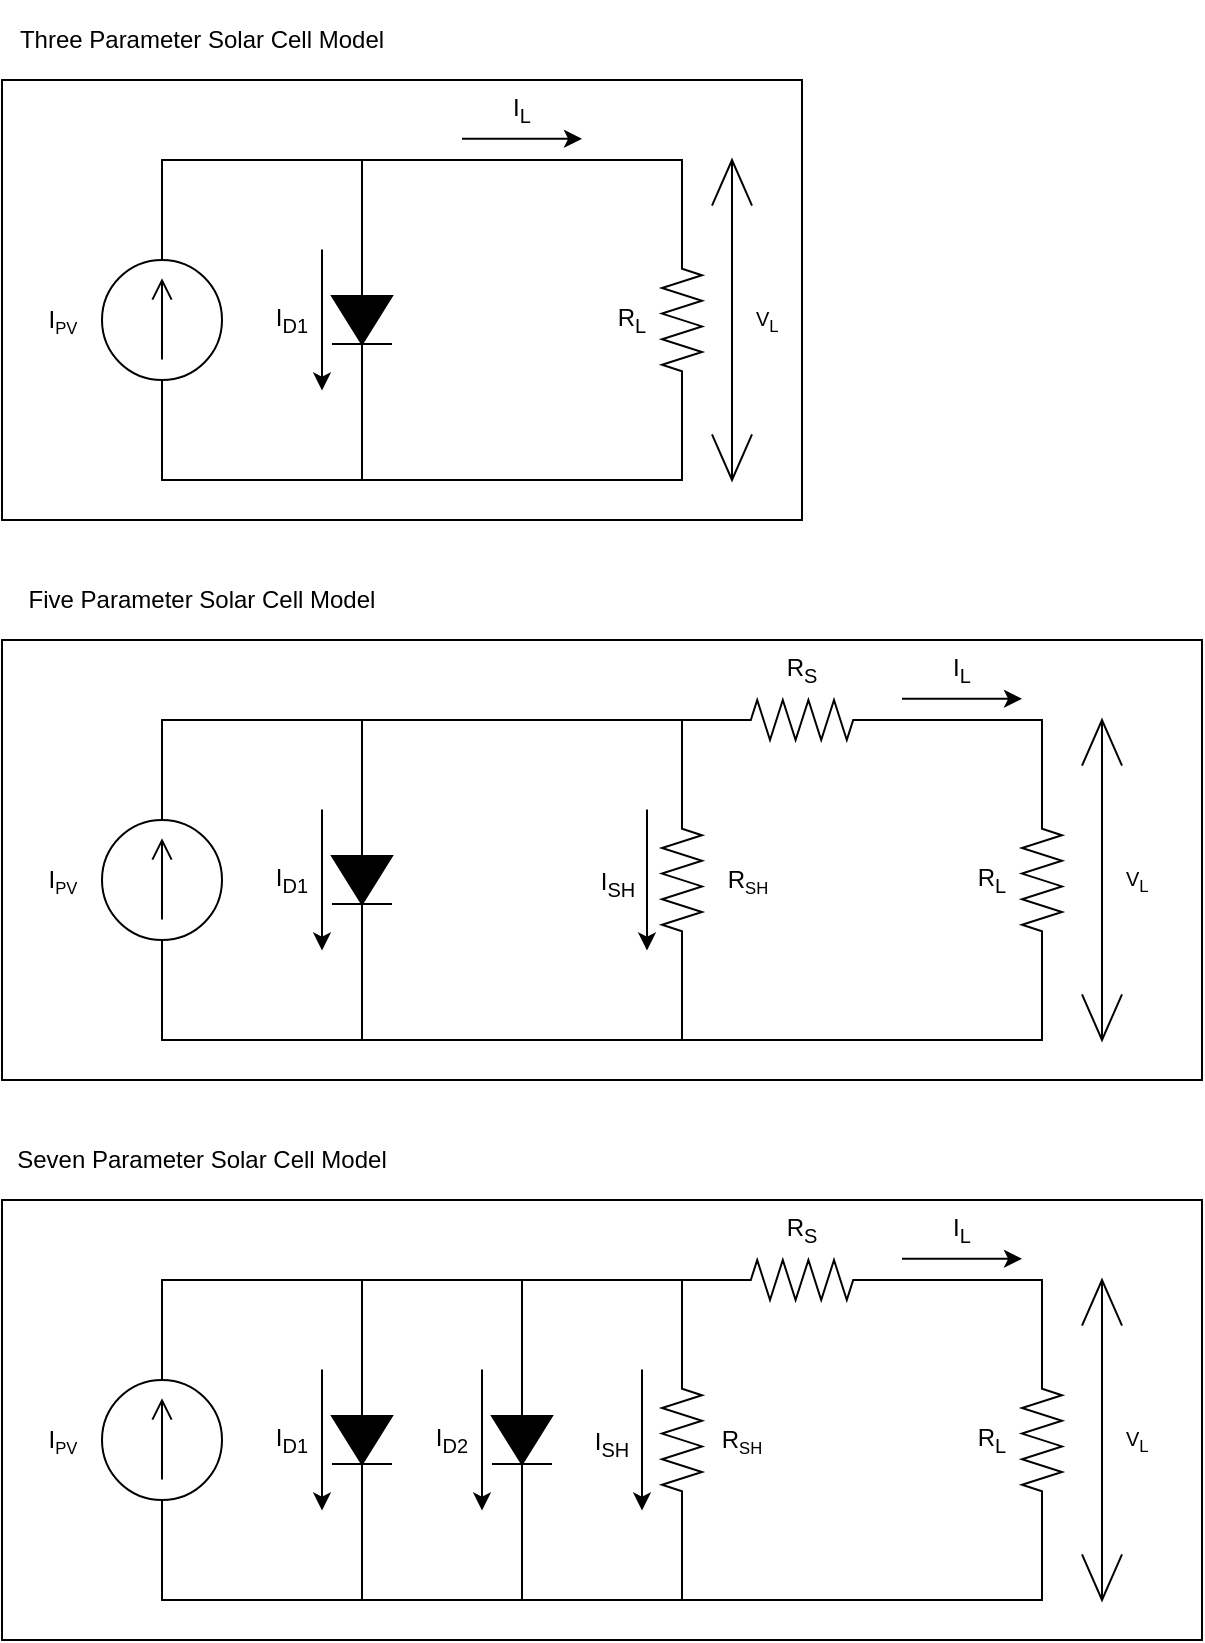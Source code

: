 <mxfile version="20.3.0" type="device"><diagram id="jPNbjTn1lmwwjjFDtgKi" name="Page-1"><mxGraphModel dx="1146" dy="624" grid="1" gridSize="10" guides="1" tooltips="1" connect="1" arrows="1" fold="1" page="1" pageScale="1" pageWidth="850" pageHeight="1100" math="0" shadow="0"><root><mxCell id="0"/><mxCell id="1" parent="0"/><mxCell id="UQNSbF_TdOX-Ux0vQdqU-80" value="" style="rounded=0;whiteSpace=wrap;html=1;" parent="1" vertex="1"><mxGeometry x="40" y="680" width="600" height="220" as="geometry"/></mxCell><mxCell id="UQNSbF_TdOX-Ux0vQdqU-77" value="" style="rounded=0;whiteSpace=wrap;html=1;" parent="1" vertex="1"><mxGeometry x="40" y="400" width="600" height="220" as="geometry"/></mxCell><mxCell id="UQNSbF_TdOX-Ux0vQdqU-76" value="" style="rounded=0;whiteSpace=wrap;html=1;" parent="1" vertex="1"><mxGeometry x="40" y="120" width="400" height="220" as="geometry"/></mxCell><mxCell id="UQNSbF_TdOX-Ux0vQdqU-1" value="" style="pointerEvents=1;verticalLabelPosition=bottom;shadow=0;dashed=0;align=center;html=1;verticalAlign=top;shape=mxgraph.electrical.signal_sources.source;aspect=fixed;points=[[0.5,0,0],[1,0.5,0],[0.5,1,0],[0,0.5,0]];elSignalType=dc1;rotation=-90;" parent="1" vertex="1"><mxGeometry x="90" y="210" width="60" height="60" as="geometry"/></mxCell><mxCell id="UQNSbF_TdOX-Ux0vQdqU-2" value="I&lt;span style=&quot;font-size: 10px;&quot;&gt;&lt;sub&gt;PV&lt;/sub&gt;&lt;/span&gt;" style="text;html=1;align=center;verticalAlign=middle;resizable=0;points=[];autosize=1;strokeColor=none;fillColor=none;" parent="1" vertex="1"><mxGeometry x="50" y="225" width="40" height="30" as="geometry"/></mxCell><mxCell id="UQNSbF_TdOX-Ux0vQdqU-3" value="" style="pointerEvents=1;fillColor=strokeColor;verticalLabelPosition=bottom;shadow=0;dashed=0;align=center;html=1;verticalAlign=top;shape=mxgraph.electrical.diodes.diode;rotation=90;" parent="1" vertex="1"><mxGeometry x="190" y="225" width="60" height="30" as="geometry"/></mxCell><mxCell id="UQNSbF_TdOX-Ux0vQdqU-4" value="I&lt;sub&gt;D1&lt;/sub&gt;" style="text;html=1;strokeColor=none;fillColor=none;align=center;verticalAlign=middle;whiteSpace=wrap;rounded=0;" parent="1" vertex="1"><mxGeometry x="170" y="225" width="30" height="30" as="geometry"/></mxCell><mxCell id="UQNSbF_TdOX-Ux0vQdqU-5" value="" style="endArrow=classic;html=1;rounded=0;" parent="1" edge="1"><mxGeometry width="50" height="50" relative="1" as="geometry"><mxPoint x="270" y="149.43" as="sourcePoint"/><mxPoint x="330" y="149.43" as="targetPoint"/></mxGeometry></mxCell><mxCell id="UQNSbF_TdOX-Ux0vQdqU-6" value="I&lt;sub&gt;L&lt;/sub&gt;" style="text;html=1;strokeColor=none;fillColor=none;align=center;verticalAlign=middle;whiteSpace=wrap;rounded=0;" parent="1" vertex="1"><mxGeometry x="270" y="120" width="60" height="30" as="geometry"/></mxCell><mxCell id="UQNSbF_TdOX-Ux0vQdqU-7" value="" style="endArrow=none;html=1;rounded=0;exitX=1;exitY=0.5;exitDx=0;exitDy=0;exitPerimeter=0;" parent="1" source="UQNSbF_TdOX-Ux0vQdqU-1" edge="1"><mxGeometry width="50" height="50" relative="1" as="geometry"><mxPoint x="140" y="160" as="sourcePoint"/><mxPoint x="280" y="160" as="targetPoint"/><Array as="points"><mxPoint x="120" y="160"/></Array></mxGeometry></mxCell><mxCell id="UQNSbF_TdOX-Ux0vQdqU-8" value="" style="pointerEvents=1;verticalLabelPosition=bottom;shadow=0;dashed=0;align=center;html=1;verticalAlign=top;shape=mxgraph.electrical.resistors.resistor_2;rotation=90;" parent="1" vertex="1"><mxGeometry x="340" y="230" width="80" height="20" as="geometry"/></mxCell><mxCell id="UQNSbF_TdOX-Ux0vQdqU-13" value="" style="endArrow=none;html=1;rounded=0;exitX=1;exitY=0.5;exitDx=0;exitDy=0;exitPerimeter=0;entryX=0;entryY=0.5;entryDx=0;entryDy=0;entryPerimeter=0;" parent="1" target="UQNSbF_TdOX-Ux0vQdqU-8" edge="1"><mxGeometry width="50" height="50" relative="1" as="geometry"><mxPoint x="280" y="160" as="sourcePoint"/><mxPoint x="250" y="70" as="targetPoint"/><Array as="points"><mxPoint x="380" y="160"/></Array></mxGeometry></mxCell><mxCell id="UQNSbF_TdOX-Ux0vQdqU-14" value="" style="endArrow=none;html=1;rounded=0;entryX=1;entryY=0.5;entryDx=0;entryDy=0;entryPerimeter=0;exitX=0;exitY=0.5;exitDx=0;exitDy=0;exitPerimeter=0;" parent="1" source="UQNSbF_TdOX-Ux0vQdqU-1" target="UQNSbF_TdOX-Ux0vQdqU-8" edge="1"><mxGeometry width="50" height="50" relative="1" as="geometry"><mxPoint x="120" y="320" as="sourcePoint"/><mxPoint x="530" y="360" as="targetPoint"/><Array as="points"><mxPoint x="120" y="320"/><mxPoint x="280" y="320"/><mxPoint x="380" y="320"/></Array></mxGeometry></mxCell><mxCell id="UQNSbF_TdOX-Ux0vQdqU-17" value="R&lt;sub&gt;L&lt;/sub&gt;" style="text;html=1;strokeColor=none;fillColor=none;align=center;verticalAlign=middle;whiteSpace=wrap;rounded=0;" parent="1" vertex="1"><mxGeometry x="340" y="225" width="30" height="30" as="geometry"/></mxCell><mxCell id="UQNSbF_TdOX-Ux0vQdqU-24" value="" style="endArrow=none;html=1;rounded=0;entryX=1;entryY=0.5;entryDx=0;entryDy=0;entryPerimeter=0;" parent="1" target="UQNSbF_TdOX-Ux0vQdqU-3" edge="1"><mxGeometry width="50" height="50" relative="1" as="geometry"><mxPoint x="220" y="320" as="sourcePoint"/><mxPoint x="210" y="340" as="targetPoint"/></mxGeometry></mxCell><mxCell id="UQNSbF_TdOX-Ux0vQdqU-25" value="" style="endArrow=none;html=1;rounded=0;exitX=0;exitY=0.5;exitDx=0;exitDy=0;exitPerimeter=0;" parent="1" source="UQNSbF_TdOX-Ux0vQdqU-3" edge="1"><mxGeometry width="50" height="50" relative="1" as="geometry"><mxPoint x="210" y="120" as="sourcePoint"/><mxPoint x="220" y="160" as="targetPoint"/></mxGeometry></mxCell><mxCell id="UQNSbF_TdOX-Ux0vQdqU-28" value="" style="pointerEvents=1;verticalLabelPosition=bottom;shadow=0;dashed=0;align=center;html=1;verticalAlign=top;shape=mxgraph.electrical.signal_sources.source;aspect=fixed;points=[[0.5,0,0],[1,0.5,0],[0.5,1,0],[0,0.5,0]];elSignalType=dc1;rotation=-90;" parent="1" vertex="1"><mxGeometry x="90" y="490" width="60" height="60" as="geometry"/></mxCell><mxCell id="UQNSbF_TdOX-Ux0vQdqU-29" value="I&lt;span style=&quot;font-size: 10px;&quot;&gt;&lt;sub&gt;PV&lt;/sub&gt;&lt;/span&gt;" style="text;html=1;align=center;verticalAlign=middle;resizable=0;points=[];autosize=1;strokeColor=none;fillColor=none;" parent="1" vertex="1"><mxGeometry x="50" y="505" width="40" height="30" as="geometry"/></mxCell><mxCell id="UQNSbF_TdOX-Ux0vQdqU-30" value="" style="pointerEvents=1;fillColor=strokeColor;verticalLabelPosition=bottom;shadow=0;dashed=0;align=center;html=1;verticalAlign=top;shape=mxgraph.electrical.diodes.diode;rotation=90;" parent="1" vertex="1"><mxGeometry x="190" y="505" width="60" height="30" as="geometry"/></mxCell><mxCell id="UQNSbF_TdOX-Ux0vQdqU-31" value="I&lt;sub&gt;D1&lt;/sub&gt;" style="text;html=1;strokeColor=none;fillColor=none;align=center;verticalAlign=middle;whiteSpace=wrap;rounded=0;" parent="1" vertex="1"><mxGeometry x="170" y="505" width="30" height="30" as="geometry"/></mxCell><mxCell id="UQNSbF_TdOX-Ux0vQdqU-32" value="" style="endArrow=classic;html=1;rounded=0;" parent="1" edge="1"><mxGeometry width="50" height="50" relative="1" as="geometry"><mxPoint x="490" y="429.43" as="sourcePoint"/><mxPoint x="550" y="429.43" as="targetPoint"/></mxGeometry></mxCell><mxCell id="UQNSbF_TdOX-Ux0vQdqU-33" value="I&lt;sub&gt;L&lt;/sub&gt;" style="text;html=1;strokeColor=none;fillColor=none;align=center;verticalAlign=middle;whiteSpace=wrap;rounded=0;" parent="1" vertex="1"><mxGeometry x="490" y="400" width="60" height="30" as="geometry"/></mxCell><mxCell id="UQNSbF_TdOX-Ux0vQdqU-34" value="" style="endArrow=none;html=1;rounded=0;exitX=1;exitY=0.5;exitDx=0;exitDy=0;exitPerimeter=0;entryX=0;entryY=0.5;entryDx=0;entryDy=0;entryPerimeter=0;" parent="1" source="UQNSbF_TdOX-Ux0vQdqU-28" target="UQNSbF_TdOX-Ux0vQdqU-37" edge="1"><mxGeometry width="50" height="50" relative="1" as="geometry"><mxPoint x="140" y="440" as="sourcePoint"/><mxPoint x="280" y="440" as="targetPoint"/><Array as="points"><mxPoint x="120" y="440"/></Array></mxGeometry></mxCell><mxCell id="UQNSbF_TdOX-Ux0vQdqU-35" value="" style="pointerEvents=1;verticalLabelPosition=bottom;shadow=0;dashed=0;align=center;html=1;verticalAlign=top;shape=mxgraph.electrical.resistors.resistor_2;rotation=90;" parent="1" vertex="1"><mxGeometry x="520" y="510" width="80" height="20" as="geometry"/></mxCell><mxCell id="UQNSbF_TdOX-Ux0vQdqU-36" value="" style="pointerEvents=1;verticalLabelPosition=bottom;shadow=0;dashed=0;align=center;html=1;verticalAlign=top;shape=mxgraph.electrical.resistors.resistor_2;rotation=90;" parent="1" vertex="1"><mxGeometry x="340" y="510" width="80" height="20" as="geometry"/></mxCell><mxCell id="UQNSbF_TdOX-Ux0vQdqU-37" value="" style="pointerEvents=1;verticalLabelPosition=bottom;shadow=0;dashed=0;align=center;html=1;verticalAlign=top;shape=mxgraph.electrical.resistors.resistor_2;rotation=0;" parent="1" vertex="1"><mxGeometry x="400" y="430" width="80" height="20" as="geometry"/></mxCell><mxCell id="UQNSbF_TdOX-Ux0vQdqU-39" value="" style="endArrow=none;html=1;rounded=0;exitX=1;exitY=0.5;exitDx=0;exitDy=0;exitPerimeter=0;entryX=0;entryY=0.5;entryDx=0;entryDy=0;entryPerimeter=0;" parent="1" source="UQNSbF_TdOX-Ux0vQdqU-37" target="UQNSbF_TdOX-Ux0vQdqU-35" edge="1"><mxGeometry width="50" height="50" relative="1" as="geometry"><mxPoint x="400" y="400" as="sourcePoint"/><mxPoint x="450" y="350" as="targetPoint"/><Array as="points"><mxPoint x="560" y="440"/></Array></mxGeometry></mxCell><mxCell id="UQNSbF_TdOX-Ux0vQdqU-40" value="" style="endArrow=none;html=1;rounded=0;entryX=1;entryY=0.5;entryDx=0;entryDy=0;entryPerimeter=0;exitX=0;exitY=0.5;exitDx=0;exitDy=0;exitPerimeter=0;" parent="1" source="UQNSbF_TdOX-Ux0vQdqU-28" target="UQNSbF_TdOX-Ux0vQdqU-35" edge="1"><mxGeometry width="50" height="50" relative="1" as="geometry"><mxPoint x="120" y="600" as="sourcePoint"/><mxPoint x="530" y="640" as="targetPoint"/><Array as="points"><mxPoint x="120" y="600"/><mxPoint x="520" y="600"/><mxPoint x="560" y="600"/></Array></mxGeometry></mxCell><mxCell id="UQNSbF_TdOX-Ux0vQdqU-41" value="R&lt;sub&gt;S&lt;/sub&gt;" style="text;html=1;strokeColor=none;fillColor=none;align=center;verticalAlign=middle;whiteSpace=wrap;rounded=0;" parent="1" vertex="1"><mxGeometry x="410" y="400" width="60" height="30" as="geometry"/></mxCell><mxCell id="UQNSbF_TdOX-Ux0vQdqU-42" value="R&lt;sub&gt;L&lt;/sub&gt;" style="text;html=1;strokeColor=none;fillColor=none;align=center;verticalAlign=middle;whiteSpace=wrap;rounded=0;" parent="1" vertex="1"><mxGeometry x="520" y="505" width="30" height="30" as="geometry"/></mxCell><mxCell id="UQNSbF_TdOX-Ux0vQdqU-45" value="" style="endArrow=none;html=1;rounded=0;entryX=0;entryY=0.5;entryDx=0;entryDy=0;entryPerimeter=0;" parent="1" target="UQNSbF_TdOX-Ux0vQdqU-36" edge="1"><mxGeometry width="50" height="50" relative="1" as="geometry"><mxPoint x="380" y="440" as="sourcePoint"/><mxPoint x="340" y="360" as="targetPoint"/></mxGeometry></mxCell><mxCell id="UQNSbF_TdOX-Ux0vQdqU-46" value="" style="endArrow=none;html=1;rounded=0;entryX=1;entryY=0.5;entryDx=0;entryDy=0;entryPerimeter=0;" parent="1" target="UQNSbF_TdOX-Ux0vQdqU-36" edge="1"><mxGeometry width="50" height="50" relative="1" as="geometry"><mxPoint x="380" y="600" as="sourcePoint"/><mxPoint x="420" y="650" as="targetPoint"/></mxGeometry></mxCell><mxCell id="UQNSbF_TdOX-Ux0vQdqU-48" value="" style="endArrow=none;html=1;rounded=0;entryX=1;entryY=0.5;entryDx=0;entryDy=0;entryPerimeter=0;" parent="1" target="UQNSbF_TdOX-Ux0vQdqU-30" edge="1"><mxGeometry width="50" height="50" relative="1" as="geometry"><mxPoint x="220" y="600" as="sourcePoint"/><mxPoint x="210" y="620" as="targetPoint"/></mxGeometry></mxCell><mxCell id="UQNSbF_TdOX-Ux0vQdqU-49" value="" style="endArrow=none;html=1;rounded=0;exitX=0;exitY=0.5;exitDx=0;exitDy=0;exitPerimeter=0;" parent="1" source="UQNSbF_TdOX-Ux0vQdqU-30" edge="1"><mxGeometry width="50" height="50" relative="1" as="geometry"><mxPoint x="210" y="400" as="sourcePoint"/><mxPoint x="220" y="440" as="targetPoint"/></mxGeometry></mxCell><mxCell id="UQNSbF_TdOX-Ux0vQdqU-52" value="" style="pointerEvents=1;verticalLabelPosition=bottom;shadow=0;dashed=0;align=center;html=1;verticalAlign=top;shape=mxgraph.electrical.signal_sources.source;aspect=fixed;points=[[0.5,0,0],[1,0.5,0],[0.5,1,0],[0,0.5,0]];elSignalType=dc1;rotation=-90;" parent="1" vertex="1"><mxGeometry x="90" y="770" width="60" height="60" as="geometry"/></mxCell><mxCell id="UQNSbF_TdOX-Ux0vQdqU-53" value="I&lt;span style=&quot;font-size: 10px;&quot;&gt;&lt;sub&gt;PV&lt;/sub&gt;&lt;/span&gt;" style="text;html=1;align=center;verticalAlign=middle;resizable=0;points=[];autosize=1;strokeColor=none;fillColor=none;" parent="1" vertex="1"><mxGeometry x="50" y="785" width="40" height="30" as="geometry"/></mxCell><mxCell id="UQNSbF_TdOX-Ux0vQdqU-54" value="" style="pointerEvents=1;fillColor=strokeColor;verticalLabelPosition=bottom;shadow=0;dashed=0;align=center;html=1;verticalAlign=top;shape=mxgraph.electrical.diodes.diode;rotation=90;" parent="1" vertex="1"><mxGeometry x="190" y="785" width="60" height="30" as="geometry"/></mxCell><mxCell id="UQNSbF_TdOX-Ux0vQdqU-55" value="I&lt;sub&gt;D1&lt;/sub&gt;" style="text;html=1;strokeColor=none;fillColor=none;align=center;verticalAlign=middle;whiteSpace=wrap;rounded=0;" parent="1" vertex="1"><mxGeometry x="170" y="785" width="30" height="30" as="geometry"/></mxCell><mxCell id="UQNSbF_TdOX-Ux0vQdqU-56" value="" style="endArrow=classic;html=1;rounded=0;" parent="1" edge="1"><mxGeometry width="50" height="50" relative="1" as="geometry"><mxPoint x="490" y="709.43" as="sourcePoint"/><mxPoint x="550" y="709.43" as="targetPoint"/></mxGeometry></mxCell><mxCell id="UQNSbF_TdOX-Ux0vQdqU-57" value="I&lt;sub&gt;L&lt;/sub&gt;" style="text;html=1;strokeColor=none;fillColor=none;align=center;verticalAlign=middle;whiteSpace=wrap;rounded=0;" parent="1" vertex="1"><mxGeometry x="490" y="680.0" width="60" height="30" as="geometry"/></mxCell><mxCell id="UQNSbF_TdOX-Ux0vQdqU-58" value="" style="endArrow=none;html=1;rounded=0;exitX=1;exitY=0.5;exitDx=0;exitDy=0;exitPerimeter=0;entryX=0;entryY=0.5;entryDx=0;entryDy=0;entryPerimeter=0;" parent="1" source="UQNSbF_TdOX-Ux0vQdqU-52" target="UQNSbF_TdOX-Ux0vQdqU-61" edge="1"><mxGeometry width="50" height="50" relative="1" as="geometry"><mxPoint x="140" y="720" as="sourcePoint"/><mxPoint x="280" y="720" as="targetPoint"/><Array as="points"><mxPoint x="120" y="720"/></Array></mxGeometry></mxCell><mxCell id="UQNSbF_TdOX-Ux0vQdqU-59" value="" style="pointerEvents=1;verticalLabelPosition=bottom;shadow=0;dashed=0;align=center;html=1;verticalAlign=top;shape=mxgraph.electrical.resistors.resistor_2;rotation=90;" parent="1" vertex="1"><mxGeometry x="520" y="790" width="80" height="20" as="geometry"/></mxCell><mxCell id="UQNSbF_TdOX-Ux0vQdqU-60" value="" style="pointerEvents=1;verticalLabelPosition=bottom;shadow=0;dashed=0;align=center;html=1;verticalAlign=top;shape=mxgraph.electrical.resistors.resistor_2;rotation=90;" parent="1" vertex="1"><mxGeometry x="340" y="790" width="80" height="20" as="geometry"/></mxCell><mxCell id="UQNSbF_TdOX-Ux0vQdqU-61" value="" style="pointerEvents=1;verticalLabelPosition=bottom;shadow=0;dashed=0;align=center;html=1;verticalAlign=top;shape=mxgraph.electrical.resistors.resistor_2;rotation=0;" parent="1" vertex="1"><mxGeometry x="400" y="710" width="80" height="20" as="geometry"/></mxCell><mxCell id="UQNSbF_TdOX-Ux0vQdqU-62" value="" style="pointerEvents=1;fillColor=strokeColor;verticalLabelPosition=bottom;shadow=0;dashed=0;align=center;html=1;verticalAlign=top;shape=mxgraph.electrical.diodes.diode;rotation=90;" parent="1" vertex="1"><mxGeometry x="270" y="785" width="60" height="30" as="geometry"/></mxCell><mxCell id="UQNSbF_TdOX-Ux0vQdqU-63" value="" style="endArrow=none;html=1;rounded=0;exitX=1;exitY=0.5;exitDx=0;exitDy=0;exitPerimeter=0;entryX=0;entryY=0.5;entryDx=0;entryDy=0;entryPerimeter=0;" parent="1" source="UQNSbF_TdOX-Ux0vQdqU-61" target="UQNSbF_TdOX-Ux0vQdqU-59" edge="1"><mxGeometry width="50" height="50" relative="1" as="geometry"><mxPoint x="400" y="680" as="sourcePoint"/><mxPoint x="450" y="630" as="targetPoint"/><Array as="points"><mxPoint x="560" y="720"/></Array></mxGeometry></mxCell><mxCell id="UQNSbF_TdOX-Ux0vQdqU-64" value="" style="endArrow=none;html=1;rounded=0;entryX=1;entryY=0.5;entryDx=0;entryDy=0;entryPerimeter=0;exitX=0;exitY=0.5;exitDx=0;exitDy=0;exitPerimeter=0;" parent="1" source="UQNSbF_TdOX-Ux0vQdqU-52" target="UQNSbF_TdOX-Ux0vQdqU-59" edge="1"><mxGeometry width="50" height="50" relative="1" as="geometry"><mxPoint x="120" y="880" as="sourcePoint"/><mxPoint x="530" y="920" as="targetPoint"/><Array as="points"><mxPoint x="120" y="880"/><mxPoint x="520" y="880"/><mxPoint x="560" y="880"/></Array></mxGeometry></mxCell><mxCell id="UQNSbF_TdOX-Ux0vQdqU-65" value="R&lt;sub&gt;S&lt;/sub&gt;" style="text;html=1;strokeColor=none;fillColor=none;align=center;verticalAlign=middle;whiteSpace=wrap;rounded=0;" parent="1" vertex="1"><mxGeometry x="410" y="680.0" width="60" height="30" as="geometry"/></mxCell><mxCell id="UQNSbF_TdOX-Ux0vQdqU-66" value="R&lt;sub&gt;L&lt;/sub&gt;" style="text;html=1;strokeColor=none;fillColor=none;align=center;verticalAlign=middle;whiteSpace=wrap;rounded=0;" parent="1" vertex="1"><mxGeometry x="520" y="785" width="30" height="30" as="geometry"/></mxCell><mxCell id="UQNSbF_TdOX-Ux0vQdqU-67" value="R&lt;span style=&quot;font-size: 10px;&quot;&gt;&lt;sub&gt;SH&lt;/sub&gt;&lt;/span&gt;" style="text;html=1;strokeColor=none;fillColor=none;align=center;verticalAlign=middle;whiteSpace=wrap;rounded=0;" parent="1" vertex="1"><mxGeometry x="395" y="785" width="30" height="30" as="geometry"/></mxCell><mxCell id="UQNSbF_TdOX-Ux0vQdqU-68" value="I&lt;sub&gt;D2&lt;/sub&gt;" style="text;html=1;strokeColor=none;fillColor=none;align=center;verticalAlign=middle;whiteSpace=wrap;rounded=0;" parent="1" vertex="1"><mxGeometry x="250" y="785" width="30" height="30" as="geometry"/></mxCell><mxCell id="UQNSbF_TdOX-Ux0vQdqU-69" value="" style="endArrow=none;html=1;rounded=0;entryX=0;entryY=0.5;entryDx=0;entryDy=0;entryPerimeter=0;" parent="1" target="UQNSbF_TdOX-Ux0vQdqU-60" edge="1"><mxGeometry width="50" height="50" relative="1" as="geometry"><mxPoint x="380" y="720" as="sourcePoint"/><mxPoint x="340" y="640" as="targetPoint"/></mxGeometry></mxCell><mxCell id="UQNSbF_TdOX-Ux0vQdqU-70" value="" style="endArrow=none;html=1;rounded=0;entryX=1;entryY=0.5;entryDx=0;entryDy=0;entryPerimeter=0;" parent="1" target="UQNSbF_TdOX-Ux0vQdqU-60" edge="1"><mxGeometry width="50" height="50" relative="1" as="geometry"><mxPoint x="380" y="880" as="sourcePoint"/><mxPoint x="420" y="930" as="targetPoint"/></mxGeometry></mxCell><mxCell id="UQNSbF_TdOX-Ux0vQdqU-71" value="" style="endArrow=none;html=1;rounded=0;entryX=1;entryY=0.5;entryDx=0;entryDy=0;entryPerimeter=0;" parent="1" target="UQNSbF_TdOX-Ux0vQdqU-62" edge="1"><mxGeometry width="50" height="50" relative="1" as="geometry"><mxPoint x="300" y="880" as="sourcePoint"/><mxPoint x="350" y="910" as="targetPoint"/></mxGeometry></mxCell><mxCell id="UQNSbF_TdOX-Ux0vQdqU-72" value="" style="endArrow=none;html=1;rounded=0;entryX=1;entryY=0.5;entryDx=0;entryDy=0;entryPerimeter=0;" parent="1" target="UQNSbF_TdOX-Ux0vQdqU-54" edge="1"><mxGeometry width="50" height="50" relative="1" as="geometry"><mxPoint x="220" y="880" as="sourcePoint"/><mxPoint x="210" y="900" as="targetPoint"/></mxGeometry></mxCell><mxCell id="UQNSbF_TdOX-Ux0vQdqU-73" value="" style="endArrow=none;html=1;rounded=0;exitX=0;exitY=0.5;exitDx=0;exitDy=0;exitPerimeter=0;" parent="1" source="UQNSbF_TdOX-Ux0vQdqU-54" edge="1"><mxGeometry width="50" height="50" relative="1" as="geometry"><mxPoint x="210" y="680" as="sourcePoint"/><mxPoint x="220" y="720" as="targetPoint"/></mxGeometry></mxCell><mxCell id="UQNSbF_TdOX-Ux0vQdqU-74" value="" style="endArrow=none;html=1;rounded=0;entryX=0;entryY=0.5;entryDx=0;entryDy=0;entryPerimeter=0;" parent="1" target="UQNSbF_TdOX-Ux0vQdqU-62" edge="1"><mxGeometry width="50" height="50" relative="1" as="geometry"><mxPoint x="300" y="720" as="sourcePoint"/><mxPoint x="350" y="640" as="targetPoint"/></mxGeometry></mxCell><mxCell id="UQNSbF_TdOX-Ux0vQdqU-75" value="Seven Parameter Solar Cell Model" style="text;html=1;strokeColor=none;fillColor=none;align=center;verticalAlign=middle;whiteSpace=wrap;rounded=0;" parent="1" vertex="1"><mxGeometry x="40" y="640" width="200" height="40" as="geometry"/></mxCell><mxCell id="1fkjXaSfgxlQPSG7PdMv-1" value="Five Parameter Solar Cell Model" style="text;html=1;strokeColor=none;fillColor=none;align=center;verticalAlign=middle;whiteSpace=wrap;rounded=0;" vertex="1" parent="1"><mxGeometry x="40" y="360" width="200" height="40" as="geometry"/></mxCell><mxCell id="1fkjXaSfgxlQPSG7PdMv-2" value="Three Parameter Solar Cell Model" style="text;html=1;strokeColor=none;fillColor=none;align=center;verticalAlign=middle;whiteSpace=wrap;rounded=0;" vertex="1" parent="1"><mxGeometry x="40" y="80" width="200" height="40" as="geometry"/></mxCell><mxCell id="1fkjXaSfgxlQPSG7PdMv-4" value="V&lt;sub&gt;L&lt;/sub&gt;" style="labelPosition=right;align=left;shape=mxgraph.electrical.signal_sources.voltage;shadow=0;dashed=0;strokeWidth=1;fontSize=10;html=1;" vertex="1" parent="1"><mxGeometry x="580" y="440" width="20" height="160" as="geometry"/></mxCell><mxCell id="1fkjXaSfgxlQPSG7PdMv-5" value="" style="endArrow=classic;html=1;rounded=0;" edge="1" parent="1"><mxGeometry width="50" height="50" relative="1" as="geometry"><mxPoint x="200" y="764.72" as="sourcePoint"/><mxPoint x="200" y="835.29" as="targetPoint"/></mxGeometry></mxCell><mxCell id="1fkjXaSfgxlQPSG7PdMv-7" value="" style="endArrow=classic;html=1;rounded=0;" edge="1" parent="1"><mxGeometry width="50" height="50" relative="1" as="geometry"><mxPoint x="280" y="764.71" as="sourcePoint"/><mxPoint x="280" y="835.28" as="targetPoint"/></mxGeometry></mxCell><mxCell id="1fkjXaSfgxlQPSG7PdMv-8" value="" style="endArrow=classic;html=1;rounded=0;" edge="1" parent="1"><mxGeometry width="50" height="50" relative="1" as="geometry"><mxPoint x="200" y="484.72" as="sourcePoint"/><mxPoint x="200" y="555.29" as="targetPoint"/></mxGeometry></mxCell><mxCell id="1fkjXaSfgxlQPSG7PdMv-9" value="" style="endArrow=classic;html=1;rounded=0;" edge="1" parent="1"><mxGeometry width="50" height="50" relative="1" as="geometry"><mxPoint x="200" y="204.71" as="sourcePoint"/><mxPoint x="200" y="275.28" as="targetPoint"/></mxGeometry></mxCell><mxCell id="1fkjXaSfgxlQPSG7PdMv-10" value="" style="endArrow=classic;html=1;rounded=0;" edge="1" parent="1"><mxGeometry width="50" height="50" relative="1" as="geometry"><mxPoint x="360" y="764.71" as="sourcePoint"/><mxPoint x="360" y="835.28" as="targetPoint"/></mxGeometry></mxCell><mxCell id="1fkjXaSfgxlQPSG7PdMv-11" value="&lt;sub style=&quot;&quot;&gt;&lt;span style=&quot;font-size: 12px;&quot;&gt;I&lt;sub&gt;SH&lt;/sub&gt;&lt;/span&gt;&lt;/sub&gt;" style="text;html=1;strokeColor=none;fillColor=none;align=center;verticalAlign=middle;whiteSpace=wrap;rounded=0;" vertex="1" parent="1"><mxGeometry x="330" y="785" width="30" height="30" as="geometry"/></mxCell><mxCell id="1fkjXaSfgxlQPSG7PdMv-12" value="V&lt;sub&gt;L&lt;/sub&gt;" style="labelPosition=right;align=left;shape=mxgraph.electrical.signal_sources.voltage;shadow=0;dashed=0;strokeWidth=1;fontSize=10;html=1;" vertex="1" parent="1"><mxGeometry x="580" y="720" width="20" height="160" as="geometry"/></mxCell><mxCell id="1fkjXaSfgxlQPSG7PdMv-13" value="V&lt;sub&gt;L&lt;/sub&gt;" style="labelPosition=right;align=left;shape=mxgraph.electrical.signal_sources.voltage;shadow=0;dashed=0;strokeWidth=1;fontSize=10;html=1;" vertex="1" parent="1"><mxGeometry x="395" y="160" width="20" height="160" as="geometry"/></mxCell><mxCell id="1fkjXaSfgxlQPSG7PdMv-14" value="R&lt;span style=&quot;font-size: 10px;&quot;&gt;&lt;sub&gt;SH&lt;/sub&gt;&lt;/span&gt;" style="text;html=1;strokeColor=none;fillColor=none;align=center;verticalAlign=middle;whiteSpace=wrap;rounded=0;" vertex="1" parent="1"><mxGeometry x="397.5" y="505.01" width="30" height="30" as="geometry"/></mxCell><mxCell id="1fkjXaSfgxlQPSG7PdMv-15" value="" style="endArrow=classic;html=1;rounded=0;" edge="1" parent="1"><mxGeometry width="50" height="50" relative="1" as="geometry"><mxPoint x="362.5" y="484.72" as="sourcePoint"/><mxPoint x="362.5" y="555.29" as="targetPoint"/></mxGeometry></mxCell><mxCell id="1fkjXaSfgxlQPSG7PdMv-16" value="&lt;sub style=&quot;&quot;&gt;&lt;span style=&quot;font-size: 12px;&quot;&gt;I&lt;sub&gt;SH&lt;/sub&gt;&lt;/span&gt;&lt;/sub&gt;" style="text;html=1;strokeColor=none;fillColor=none;align=center;verticalAlign=middle;whiteSpace=wrap;rounded=0;" vertex="1" parent="1"><mxGeometry x="332.5" y="505.01" width="30" height="30" as="geometry"/></mxCell></root></mxGraphModel></diagram></mxfile>
